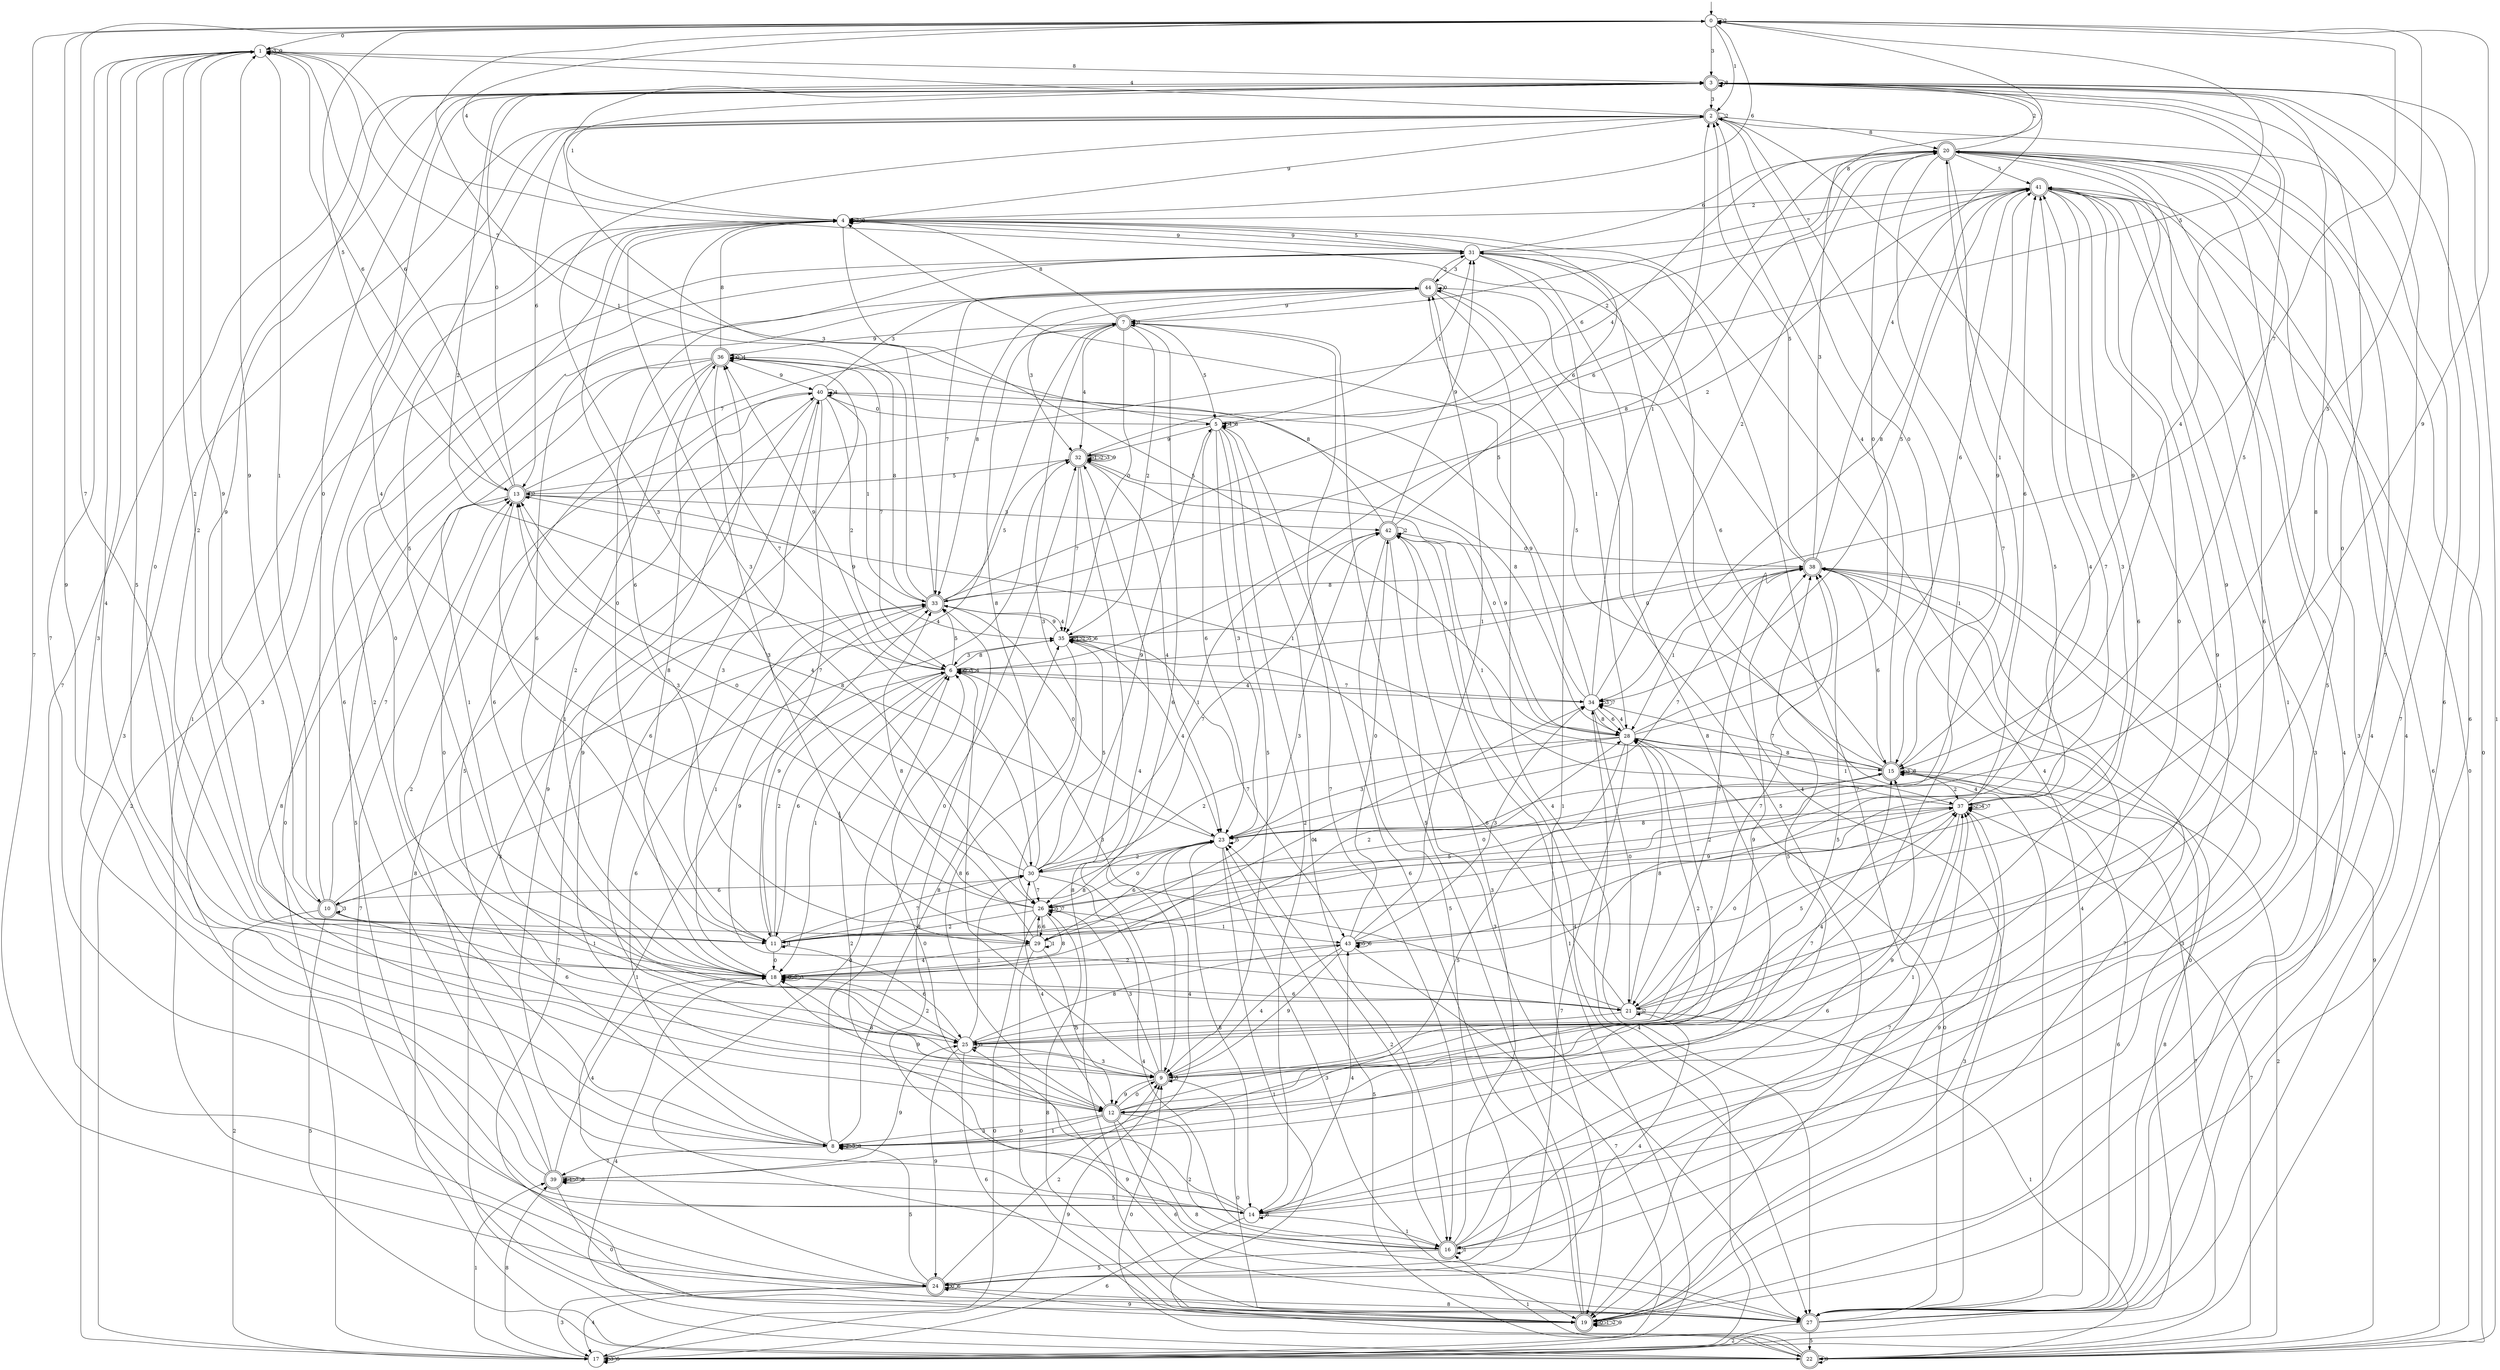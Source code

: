 digraph g {

	s0 [shape="circle" label="0"];
	s1 [shape="circle" label="1"];
	s2 [shape="doublecircle" label="2"];
	s3 [shape="doublecircle" label="3"];
	s4 [shape="circle" label="4"];
	s5 [shape="circle" label="5"];
	s6 [shape="circle" label="6"];
	s7 [shape="doublecircle" label="7"];
	s8 [shape="circle" label="8"];
	s9 [shape="doublecircle" label="9"];
	s10 [shape="doublecircle" label="10"];
	s11 [shape="circle" label="11"];
	s12 [shape="doublecircle" label="12"];
	s13 [shape="doublecircle" label="13"];
	s14 [shape="circle" label="14"];
	s15 [shape="doublecircle" label="15"];
	s16 [shape="doublecircle" label="16"];
	s17 [shape="circle" label="17"];
	s18 [shape="circle" label="18"];
	s19 [shape="doublecircle" label="19"];
	s20 [shape="doublecircle" label="20"];
	s21 [shape="circle" label="21"];
	s22 [shape="doublecircle" label="22"];
	s23 [shape="circle" label="23"];
	s24 [shape="doublecircle" label="24"];
	s25 [shape="circle" label="25"];
	s26 [shape="circle" label="26"];
	s27 [shape="doublecircle" label="27"];
	s28 [shape="circle" label="28"];
	s29 [shape="circle" label="29"];
	s30 [shape="circle" label="30"];
	s31 [shape="circle" label="31"];
	s32 [shape="doublecircle" label="32"];
	s33 [shape="doublecircle" label="33"];
	s34 [shape="circle" label="34"];
	s35 [shape="circle" label="35"];
	s36 [shape="doublecircle" label="36"];
	s37 [shape="circle" label="37"];
	s38 [shape="doublecircle" label="38"];
	s39 [shape="doublecircle" label="39"];
	s40 [shape="circle" label="40"];
	s41 [shape="doublecircle" label="41"];
	s42 [shape="doublecircle" label="42"];
	s43 [shape="circle" label="43"];
	s44 [shape="doublecircle" label="44"];
	s0 -> s1 [label="0"];
	s0 -> s2 [label="1"];
	s0 -> s0 [label="2"];
	s0 -> s3 [label="3"];
	s0 -> s4 [label="4"];
	s0 -> s5 [label="5"];
	s0 -> s4 [label="6"];
	s0 -> s6 [label="7"];
	s0 -> s7 [label="8"];
	s0 -> s8 [label="9"];
	s1 -> s9 [label="0"];
	s1 -> s10 [label="1"];
	s1 -> s11 [label="2"];
	s1 -> s1 [label="3"];
	s1 -> s8 [label="4"];
	s1 -> s12 [label="5"];
	s1 -> s13 [label="6"];
	s1 -> s14 [label="7"];
	s1 -> s3 [label="8"];
	s1 -> s1 [label="9"];
	s2 -> s15 [label="0"];
	s2 -> s16 [label="1"];
	s2 -> s2 [label="2"];
	s2 -> s17 [label="3"];
	s2 -> s1 [label="4"];
	s2 -> s18 [label="5"];
	s2 -> s13 [label="6"];
	s2 -> s19 [label="7"];
	s2 -> s20 [label="8"];
	s2 -> s4 [label="9"];
	s3 -> s21 [label="0"];
	s3 -> s22 [label="1"];
	s3 -> s18 [label="2"];
	s3 -> s2 [label="3"];
	s3 -> s15 [label="4"];
	s3 -> s23 [label="5"];
	s3 -> s19 [label="6"];
	s3 -> s24 [label="7"];
	s3 -> s3 [label="8"];
	s3 -> s11 [label="9"];
	s4 -> s25 [label="0"];
	s4 -> s3 [label="1"];
	s4 -> s4 [label="2"];
	s4 -> s26 [label="3"];
	s4 -> s27 [label="4"];
	s4 -> s28 [label="5"];
	s4 -> s29 [label="6"];
	s4 -> s30 [label="7"];
	s4 -> s4 [label="8"];
	s4 -> s31 [label="9"];
	s5 -> s16 [label="0"];
	s5 -> s31 [label="1"];
	s5 -> s14 [label="2"];
	s5 -> s23 [label="3"];
	s5 -> s5 [label="4"];
	s5 -> s9 [label="5"];
	s5 -> s23 [label="6"];
	s5 -> s1 [label="7"];
	s5 -> s5 [label="8"];
	s5 -> s32 [label="9"];
	s6 -> s6 [label="0"];
	s6 -> s18 [label="1"];
	s6 -> s3 [label="2"];
	s6 -> s6 [label="3"];
	s6 -> s6 [label="4"];
	s6 -> s33 [label="5"];
	s6 -> s11 [label="6"];
	s6 -> s34 [label="7"];
	s6 -> s35 [label="8"];
	s6 -> s36 [label="9"];
	s7 -> s35 [label="0"];
	s7 -> s7 [label="1"];
	s7 -> s35 [label="2"];
	s7 -> s26 [label="3"];
	s7 -> s32 [label="4"];
	s7 -> s5 [label="5"];
	s7 -> s9 [label="6"];
	s7 -> s16 [label="7"];
	s7 -> s4 [label="8"];
	s7 -> s36 [label="9"];
	s8 -> s32 [label="0"];
	s8 -> s37 [label="1"];
	s8 -> s8 [label="2"];
	s8 -> s8 [label="3"];
	s8 -> s23 [label="4"];
	s8 -> s38 [label="5"];
	s8 -> s33 [label="6"];
	s8 -> s39 [label="7"];
	s8 -> s35 [label="8"];
	s8 -> s8 [label="9"];
	s9 -> s19 [label="0"];
	s9 -> s2 [label="1"];
	s9 -> s28 [label="2"];
	s9 -> s26 [label="3"];
	s9 -> s32 [label="4"];
	s9 -> s9 [label="5"];
	s9 -> s6 [label="6"];
	s9 -> s28 [label="7"];
	s9 -> s18 [label="8"];
	s9 -> s12 [label="9"];
	s10 -> s3 [label="0"];
	s10 -> s18 [label="1"];
	s10 -> s17 [label="2"];
	s10 -> s10 [label="3"];
	s10 -> s7 [label="4"];
	s10 -> s22 [label="5"];
	s10 -> s25 [label="6"];
	s10 -> s13 [label="7"];
	s10 -> s32 [label="8"];
	s10 -> s1 [label="9"];
	s11 -> s18 [label="0"];
	s11 -> s11 [label="1"];
	s11 -> s6 [label="2"];
	s11 -> s40 [label="3"];
	s11 -> s41 [label="4"];
	s11 -> s15 [label="5"];
	s11 -> s25 [label="6"];
	s11 -> s30 [label="7"];
	s11 -> s23 [label="8"];
	s11 -> s33 [label="9"];
	s12 -> s9 [label="0"];
	s12 -> s8 [label="1"];
	s12 -> s16 [label="2"];
	s12 -> s8 [label="3"];
	s12 -> s30 [label="4"];
	s12 -> s38 [label="5"];
	s12 -> s27 [label="6"];
	s12 -> s15 [label="7"];
	s12 -> s27 [label="8"];
	s12 -> s38 [label="9"];
	s13 -> s3 [label="0"];
	s13 -> s11 [label="1"];
	s13 -> s13 [label="2"];
	s13 -> s42 [label="3"];
	s13 -> s20 [label="4"];
	s13 -> s0 [label="5"];
	s13 -> s1 [label="6"];
	s13 -> s7 [label="7"];
	s13 -> s12 [label="8"];
	s13 -> s35 [label="9"];
	s14 -> s6 [label="0"];
	s14 -> s16 [label="1"];
	s14 -> s6 [label="2"];
	s14 -> s1 [label="3"];
	s14 -> s43 [label="4"];
	s14 -> s20 [label="5"];
	s14 -> s17 [label="6"];
	s14 -> s3 [label="7"];
	s14 -> s14 [label="8"];
	s14 -> s36 [label="9"];
	s15 -> s26 [label="0"];
	s15 -> s13 [label="1"];
	s15 -> s37 [label="2"];
	s15 -> s15 [label="3"];
	s15 -> s2 [label="4"];
	s15 -> s44 [label="5"];
	s15 -> s44 [label="6"];
	s15 -> s34 [label="7"];
	s15 -> s15 [label="8"];
	s15 -> s41 [label="9"];
	s16 -> s6 [label="0"];
	s16 -> s16 [label="1"];
	s16 -> s23 [label="2"];
	s16 -> s42 [label="3"];
	s16 -> s38 [label="4"];
	s16 -> s24 [label="5"];
	s16 -> s15 [label="6"];
	s16 -> s37 [label="7"];
	s16 -> s33 [label="8"];
	s16 -> s37 [label="9"];
	s17 -> s44 [label="0"];
	s17 -> s39 [label="1"];
	s17 -> s31 [label="2"];
	s17 -> s17 [label="3"];
	s17 -> s34 [label="4"];
	s17 -> s17 [label="5"];
	s17 -> s3 [label="6"];
	s17 -> s15 [label="7"];
	s17 -> s39 [label="8"];
	s17 -> s9 [label="9"];
	s18 -> s18 [label="0"];
	s18 -> s33 [label="1"];
	s18 -> s18 [label="2"];
	s18 -> s18 [label="3"];
	s18 -> s34 [label="4"];
	s18 -> s20 [label="5"];
	s18 -> s21 [label="6"];
	s18 -> s0 [label="7"];
	s18 -> s36 [label="8"];
	s18 -> s12 [label="9"];
	s19 -> s19 [label="0"];
	s19 -> s19 [label="1"];
	s19 -> s19 [label="2"];
	s19 -> s38 [label="3"];
	s19 -> s20 [label="4"];
	s19 -> s7 [label="5"];
	s19 -> s5 [label="6"];
	s19 -> s38 [label="7"];
	s19 -> s26 [label="8"];
	s19 -> s19 [label="9"];
	s20 -> s22 [label="0"];
	s20 -> s15 [label="1"];
	s20 -> s3 [label="2"];
	s20 -> s27 [label="3"];
	s20 -> s27 [label="4"];
	s20 -> s41 [label="5"];
	s20 -> s9 [label="6"];
	s20 -> s11 [label="7"];
	s20 -> s6 [label="8"];
	s20 -> s37 [label="9"];
	s21 -> s13 [label="0"];
	s21 -> s22 [label="1"];
	s21 -> s21 [label="2"];
	s21 -> s6 [label="3"];
	s21 -> s24 [label="4"];
	s21 -> s37 [label="5"];
	s21 -> s35 [label="6"];
	s21 -> s25 [label="7"];
	s21 -> s28 [label="8"];
	s21 -> s20 [label="9"];
	s22 -> s9 [label="0"];
	s22 -> s16 [label="1"];
	s22 -> s15 [label="2"];
	s22 -> s36 [label="3"];
	s22 -> s18 [label="4"];
	s22 -> s23 [label="5"];
	s22 -> s41 [label="6"];
	s22 -> s37 [label="7"];
	s22 -> s40 [label="8"];
	s22 -> s22 [label="9"];
	s23 -> s26 [label="0"];
	s23 -> s22 [label="1"];
	s23 -> s30 [label="2"];
	s23 -> s19 [label="3"];
	s23 -> s13 [label="4"];
	s23 -> s23 [label="5"];
	s23 -> s29 [label="6"];
	s23 -> s38 [label="7"];
	s23 -> s14 [label="8"];
	s23 -> s0 [label="9"];
	s24 -> s24 [label="0"];
	s24 -> s6 [label="1"];
	s24 -> s9 [label="2"];
	s24 -> s17 [label="3"];
	s24 -> s17 [label="4"];
	s24 -> s8 [label="5"];
	s24 -> s24 [label="6"];
	s24 -> s0 [label="7"];
	s24 -> s27 [label="8"];
	s24 -> s19 [label="9"];
	s25 -> s41 [label="0"];
	s25 -> s30 [label="1"];
	s25 -> s18 [label="2"];
	s25 -> s9 [label="3"];
	s25 -> s37 [label="4"];
	s25 -> s25 [label="5"];
	s25 -> s19 [label="6"];
	s25 -> s38 [label="7"];
	s25 -> s43 [label="8"];
	s25 -> s24 [label="9"];
	s26 -> s17 [label="0"];
	s26 -> s43 [label="1"];
	s26 -> s11 [label="2"];
	s26 -> s2 [label="3"];
	s26 -> s3 [label="4"];
	s26 -> s26 [label="5"];
	s26 -> s29 [label="6"];
	s26 -> s26 [label="7"];
	s26 -> s18 [label="8"];
	s26 -> s37 [label="9"];
	s27 -> s28 [label="0"];
	s27 -> s2 [label="1"];
	s27 -> s17 [label="2"];
	s27 -> s41 [label="3"];
	s27 -> s31 [label="4"];
	s27 -> s22 [label="5"];
	s27 -> s15 [label="6"];
	s27 -> s13 [label="7"];
	s27 -> s15 [label="8"];
	s27 -> s25 [label="9"];
	s28 -> s20 [label="0"];
	s28 -> s37 [label="1"];
	s28 -> s30 [label="2"];
	s28 -> s23 [label="3"];
	s28 -> s34 [label="4"];
	s28 -> s39 [label="5"];
	s28 -> s41 [label="6"];
	s28 -> s24 [label="7"];
	s28 -> s15 [label="8"];
	s28 -> s32 [label="9"];
	s29 -> s19 [label="0"];
	s29 -> s29 [label="1"];
	s29 -> s28 [label="2"];
	s29 -> s42 [label="3"];
	s29 -> s18 [label="4"];
	s29 -> s12 [label="5"];
	s29 -> s26 [label="6"];
	s29 -> s41 [label="7"];
	s29 -> s33 [label="8"];
	s29 -> s1 [label="9"];
	s30 -> s13 [label="0"];
	s30 -> s42 [label="1"];
	s30 -> s37 [label="2"];
	s30 -> s13 [label="3"];
	s30 -> s16 [label="4"];
	s30 -> s35 [label="5"];
	s30 -> s10 [label="6"];
	s30 -> s26 [label="7"];
	s30 -> s7 [label="8"];
	s30 -> s5 [label="9"];
	s31 -> s11 [label="0"];
	s31 -> s28 [label="1"];
	s31 -> s8 [label="2"];
	s31 -> s44 [label="3"];
	s31 -> s27 [label="4"];
	s31 -> s4 [label="5"];
	s31 -> s20 [label="6"];
	s31 -> s19 [label="7"];
	s31 -> s14 [label="8"];
	s31 -> s4 [label="9"];
	s32 -> s28 [label="0"];
	s32 -> s32 [label="1"];
	s32 -> s32 [label="2"];
	s32 -> s32 [label="3"];
	s32 -> s23 [label="4"];
	s32 -> s13 [label="5"];
	s32 -> s41 [label="6"];
	s32 -> s35 [label="7"];
	s32 -> s19 [label="8"];
	s32 -> s32 [label="9"];
	s33 -> s23 [label="0"];
	s33 -> s0 [label="1"];
	s33 -> s41 [label="2"];
	s33 -> s3 [label="3"];
	s33 -> s35 [label="4"];
	s33 -> s32 [label="5"];
	s33 -> s20 [label="6"];
	s33 -> s27 [label="7"];
	s33 -> s36 [label="8"];
	s33 -> s21 [label="9"];
	s34 -> s21 [label="0"];
	s34 -> s2 [label="1"];
	s34 -> s20 [label="2"];
	s34 -> s34 [label="3"];
	s34 -> s6 [label="4"];
	s34 -> s4 [label="5"];
	s34 -> s28 [label="6"];
	s34 -> s34 [label="7"];
	s34 -> s28 [label="8"];
	s34 -> s40 [label="9"];
	s35 -> s38 [label="0"];
	s35 -> s35 [label="1"];
	s35 -> s35 [label="2"];
	s35 -> s6 [label="3"];
	s35 -> s23 [label="4"];
	s35 -> s35 [label="5"];
	s35 -> s35 [label="6"];
	s35 -> s43 [label="7"];
	s35 -> s12 [label="8"];
	s35 -> s33 [label="9"];
	s36 -> s36 [label="0"];
	s36 -> s25 [label="1"];
	s36 -> s18 [label="2"];
	s36 -> s29 [label="3"];
	s36 -> s36 [label="4"];
	s36 -> s24 [label="5"];
	s36 -> s25 [label="6"];
	s36 -> s6 [label="7"];
	s36 -> s4 [label="8"];
	s36 -> s40 [label="9"];
	s37 -> s21 [label="0"];
	s37 -> s42 [label="1"];
	s37 -> s37 [label="2"];
	s37 -> s19 [label="3"];
	s37 -> s37 [label="4"];
	s37 -> s0 [label="5"];
	s37 -> s41 [label="6"];
	s37 -> s37 [label="7"];
	s37 -> s23 [label="8"];
	s37 -> s12 [label="9"];
	s38 -> s17 [label="0"];
	s38 -> s28 [label="1"];
	s38 -> s1 [label="2"];
	s38 -> s20 [label="3"];
	s38 -> s3 [label="4"];
	s38 -> s2 [label="5"];
	s38 -> s15 [label="6"];
	s38 -> s21 [label="7"];
	s38 -> s33 [label="8"];
	s38 -> s22 [label="9"];
	s39 -> s19 [label="0"];
	s39 -> s39 [label="1"];
	s39 -> s40 [label="2"];
	s39 -> s4 [label="3"];
	s39 -> s18 [label="4"];
	s39 -> s14 [label="5"];
	s39 -> s4 [label="6"];
	s39 -> s39 [label="7"];
	s39 -> s39 [label="8"];
	s39 -> s25 [label="9"];
	s40 -> s5 [label="0"];
	s40 -> s33 [label="1"];
	s40 -> s6 [label="2"];
	s40 -> s44 [label="3"];
	s40 -> s40 [label="4"];
	s40 -> s8 [label="5"];
	s40 -> s9 [label="6"];
	s40 -> s11 [label="7"];
	s40 -> s28 [label="8"];
	s40 -> s12 [label="9"];
	s41 -> s22 [label="0"];
	s41 -> s14 [label="1"];
	s41 -> s4 [label="2"];
	s41 -> s43 [label="3"];
	s41 -> s27 [label="4"];
	s41 -> s34 [label="5"];
	s41 -> s25 [label="6"];
	s41 -> s31 [label="7"];
	s41 -> s34 [label="8"];
	s41 -> s12 [label="9"];
	s42 -> s38 [label="0"];
	s42 -> s17 [label="1"];
	s42 -> s42 [label="2"];
	s42 -> s27 [label="3"];
	s42 -> s27 [label="4"];
	s42 -> s24 [label="5"];
	s42 -> s4 [label="6"];
	s42 -> s26 [label="7"];
	s42 -> s36 [label="8"];
	s42 -> s31 [label="9"];
	s43 -> s42 [label="0"];
	s43 -> s44 [label="1"];
	s43 -> s18 [label="2"];
	s43 -> s34 [label="3"];
	s43 -> s9 [label="4"];
	s43 -> s43 [label="5"];
	s43 -> s43 [label="6"];
	s43 -> s17 [label="7"];
	s43 -> s3 [label="8"];
	s43 -> s9 [label="9"];
	s44 -> s44 [label="0"];
	s44 -> s19 [label="1"];
	s44 -> s31 [label="2"];
	s44 -> s32 [label="3"];
	s44 -> s27 [label="4"];
	s44 -> s19 [label="5"];
	s44 -> s18 [label="6"];
	s44 -> s33 [label="7"];
	s44 -> s33 [label="8"];
	s44 -> s7 [label="9"];

__start0 [label="" shape="none" width="0" height="0"];
__start0 -> s0;

}
